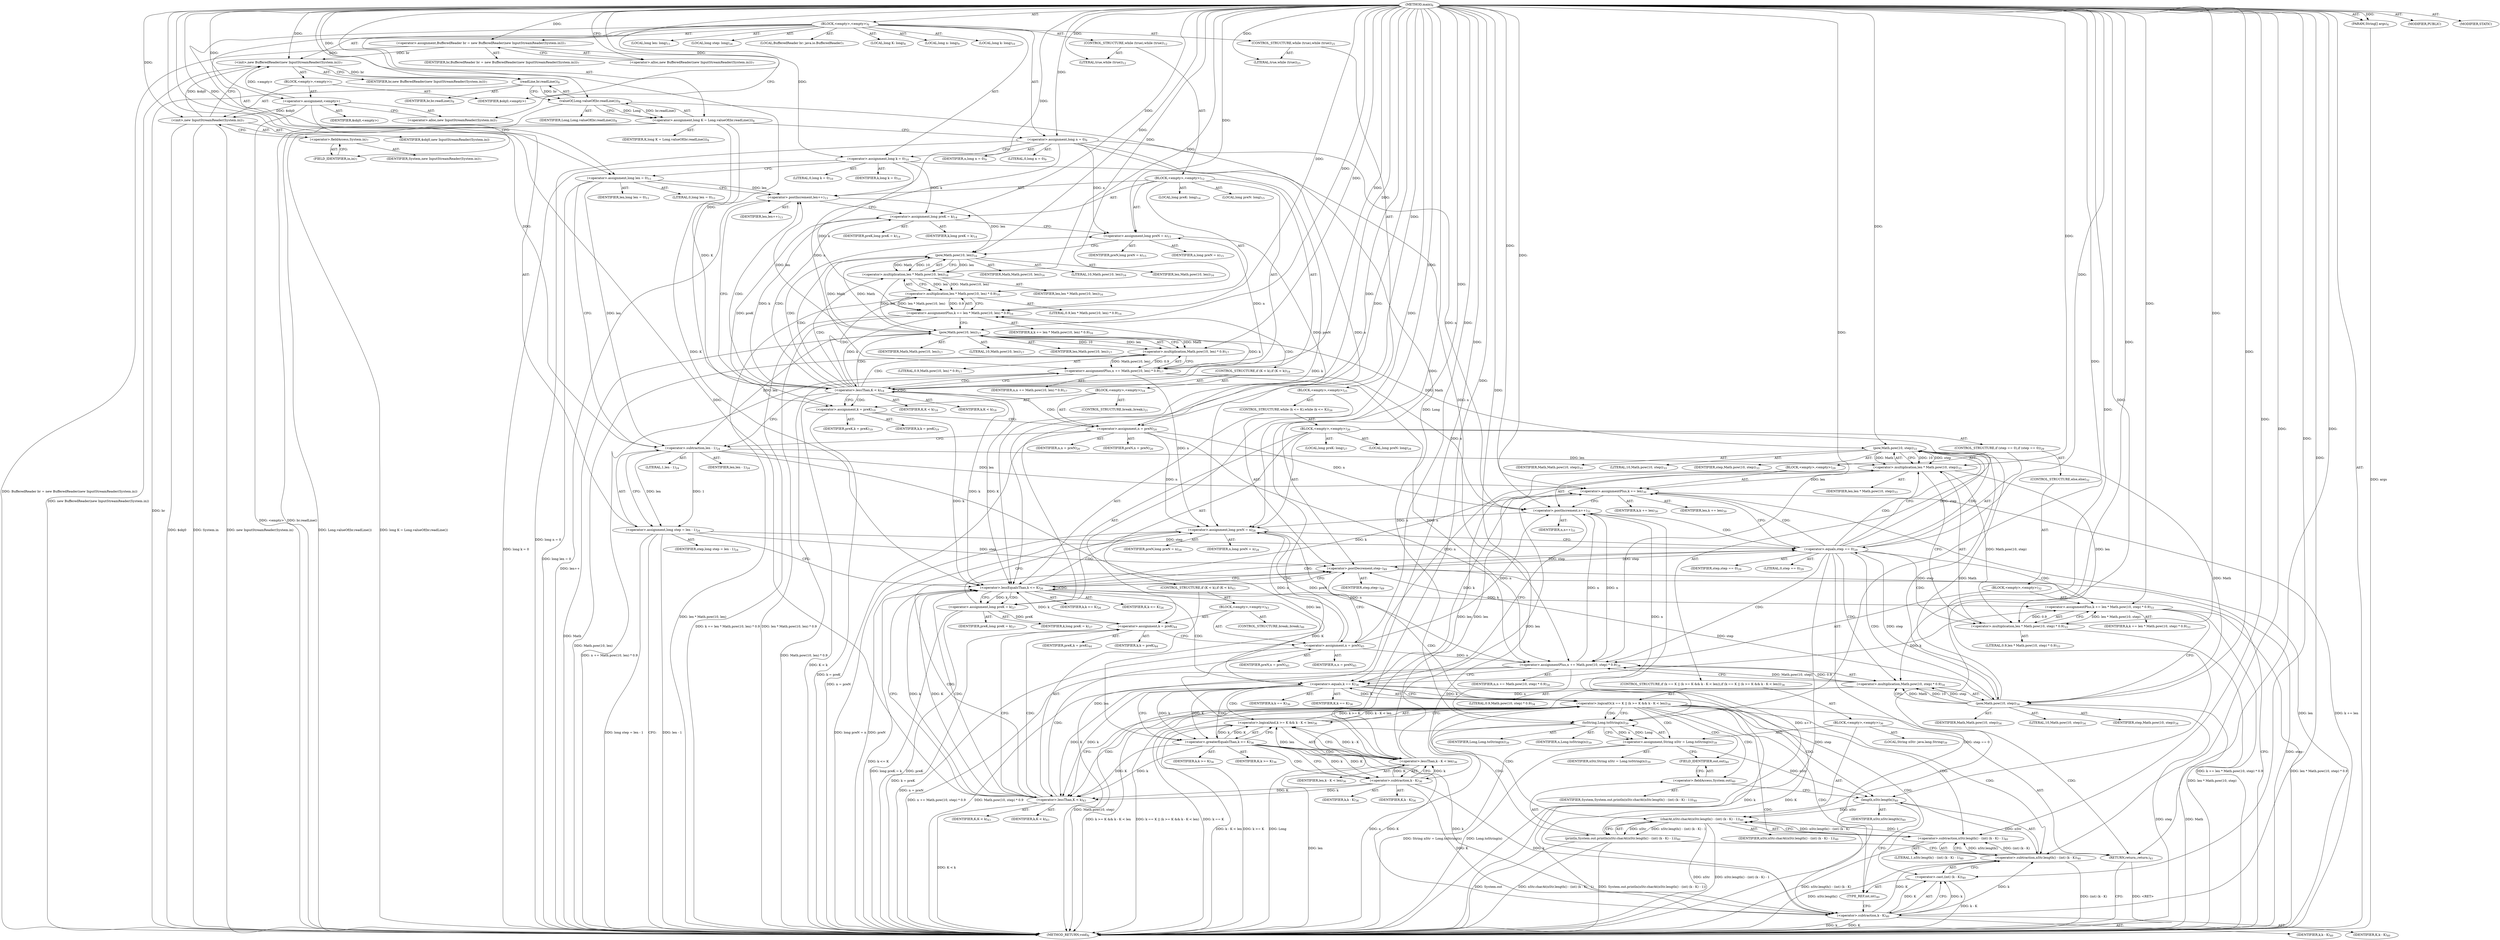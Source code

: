 digraph "main" {  
"19" [label = <(METHOD,main)<SUB>6</SUB>> ]
"20" [label = <(PARAM,String[] args)<SUB>6</SUB>> ]
"21" [label = <(BLOCK,&lt;empty&gt;,&lt;empty&gt;)<SUB>6</SUB>> ]
"4" [label = <(LOCAL,BufferedReader br: java.io.BufferedReader)<SUB>7</SUB>> ]
"22" [label = <(&lt;operator&gt;.assignment,BufferedReader br = new BufferedReader(new InputStreamReader(System.in)))<SUB>7</SUB>> ]
"23" [label = <(IDENTIFIER,br,BufferedReader br = new BufferedReader(new InputStreamReader(System.in)))<SUB>7</SUB>> ]
"24" [label = <(&lt;operator&gt;.alloc,new BufferedReader(new InputStreamReader(System.in)))<SUB>7</SUB>> ]
"25" [label = <(&lt;init&gt;,new BufferedReader(new InputStreamReader(System.in)))<SUB>7</SUB>> ]
"3" [label = <(IDENTIFIER,br,new BufferedReader(new InputStreamReader(System.in)))<SUB>7</SUB>> ]
"26" [label = <(BLOCK,&lt;empty&gt;,&lt;empty&gt;)<SUB>7</SUB>> ]
"27" [label = <(&lt;operator&gt;.assignment,&lt;empty&gt;)> ]
"28" [label = <(IDENTIFIER,$obj0,&lt;empty&gt;)> ]
"29" [label = <(&lt;operator&gt;.alloc,new InputStreamReader(System.in))<SUB>7</SUB>> ]
"30" [label = <(&lt;init&gt;,new InputStreamReader(System.in))<SUB>7</SUB>> ]
"31" [label = <(IDENTIFIER,$obj0,new InputStreamReader(System.in))> ]
"32" [label = <(&lt;operator&gt;.fieldAccess,System.in)<SUB>7</SUB>> ]
"33" [label = <(IDENTIFIER,System,new InputStreamReader(System.in))<SUB>7</SUB>> ]
"34" [label = <(FIELD_IDENTIFIER,in,in)<SUB>7</SUB>> ]
"35" [label = <(IDENTIFIER,$obj0,&lt;empty&gt;)> ]
"36" [label = <(LOCAL,long K: long)<SUB>8</SUB>> ]
"37" [label = <(&lt;operator&gt;.assignment,long K = Long.valueOf(br.readLine()))<SUB>8</SUB>> ]
"38" [label = <(IDENTIFIER,K,long K = Long.valueOf(br.readLine()))<SUB>8</SUB>> ]
"39" [label = <(valueOf,Long.valueOf(br.readLine()))<SUB>8</SUB>> ]
"40" [label = <(IDENTIFIER,Long,Long.valueOf(br.readLine()))<SUB>8</SUB>> ]
"41" [label = <(readLine,br.readLine())<SUB>8</SUB>> ]
"42" [label = <(IDENTIFIER,br,br.readLine())<SUB>8</SUB>> ]
"43" [label = <(LOCAL,long n: long)<SUB>9</SUB>> ]
"44" [label = <(&lt;operator&gt;.assignment,long n = 0)<SUB>9</SUB>> ]
"45" [label = <(IDENTIFIER,n,long n = 0)<SUB>9</SUB>> ]
"46" [label = <(LITERAL,0,long n = 0)<SUB>9</SUB>> ]
"47" [label = <(LOCAL,long k: long)<SUB>10</SUB>> ]
"48" [label = <(&lt;operator&gt;.assignment,long k = 0)<SUB>10</SUB>> ]
"49" [label = <(IDENTIFIER,k,long k = 0)<SUB>10</SUB>> ]
"50" [label = <(LITERAL,0,long k = 0)<SUB>10</SUB>> ]
"51" [label = <(LOCAL,long len: long)<SUB>11</SUB>> ]
"52" [label = <(&lt;operator&gt;.assignment,long len = 0)<SUB>11</SUB>> ]
"53" [label = <(IDENTIFIER,len,long len = 0)<SUB>11</SUB>> ]
"54" [label = <(LITERAL,0,long len = 0)<SUB>11</SUB>> ]
"55" [label = <(CONTROL_STRUCTURE,while (true),while (true))<SUB>12</SUB>> ]
"56" [label = <(LITERAL,true,while (true))<SUB>12</SUB>> ]
"57" [label = <(BLOCK,&lt;empty&gt;,&lt;empty&gt;)<SUB>12</SUB>> ]
"58" [label = <(&lt;operator&gt;.postIncrement,len++)<SUB>13</SUB>> ]
"59" [label = <(IDENTIFIER,len,len++)<SUB>13</SUB>> ]
"60" [label = <(LOCAL,long preK: long)<SUB>14</SUB>> ]
"61" [label = <(&lt;operator&gt;.assignment,long preK = k)<SUB>14</SUB>> ]
"62" [label = <(IDENTIFIER,preK,long preK = k)<SUB>14</SUB>> ]
"63" [label = <(IDENTIFIER,k,long preK = k)<SUB>14</SUB>> ]
"64" [label = <(LOCAL,long preN: long)<SUB>15</SUB>> ]
"65" [label = <(&lt;operator&gt;.assignment,long preN = n)<SUB>15</SUB>> ]
"66" [label = <(IDENTIFIER,preN,long preN = n)<SUB>15</SUB>> ]
"67" [label = <(IDENTIFIER,n,long preN = n)<SUB>15</SUB>> ]
"68" [label = <(&lt;operator&gt;.assignmentPlus,k += len * Math.pow(10, len) * 0.9)<SUB>16</SUB>> ]
"69" [label = <(IDENTIFIER,k,k += len * Math.pow(10, len) * 0.9)<SUB>16</SUB>> ]
"70" [label = <(&lt;operator&gt;.multiplication,len * Math.pow(10, len) * 0.9)<SUB>16</SUB>> ]
"71" [label = <(&lt;operator&gt;.multiplication,len * Math.pow(10, len))<SUB>16</SUB>> ]
"72" [label = <(IDENTIFIER,len,len * Math.pow(10, len))<SUB>16</SUB>> ]
"73" [label = <(pow,Math.pow(10, len))<SUB>16</SUB>> ]
"74" [label = <(IDENTIFIER,Math,Math.pow(10, len))<SUB>16</SUB>> ]
"75" [label = <(LITERAL,10,Math.pow(10, len))<SUB>16</SUB>> ]
"76" [label = <(IDENTIFIER,len,Math.pow(10, len))<SUB>16</SUB>> ]
"77" [label = <(LITERAL,0.9,len * Math.pow(10, len) * 0.9)<SUB>16</SUB>> ]
"78" [label = <(&lt;operator&gt;.assignmentPlus,n += Math.pow(10, len) * 0.9)<SUB>17</SUB>> ]
"79" [label = <(IDENTIFIER,n,n += Math.pow(10, len) * 0.9)<SUB>17</SUB>> ]
"80" [label = <(&lt;operator&gt;.multiplication,Math.pow(10, len) * 0.9)<SUB>17</SUB>> ]
"81" [label = <(pow,Math.pow(10, len))<SUB>17</SUB>> ]
"82" [label = <(IDENTIFIER,Math,Math.pow(10, len))<SUB>17</SUB>> ]
"83" [label = <(LITERAL,10,Math.pow(10, len))<SUB>17</SUB>> ]
"84" [label = <(IDENTIFIER,len,Math.pow(10, len))<SUB>17</SUB>> ]
"85" [label = <(LITERAL,0.9,Math.pow(10, len) * 0.9)<SUB>17</SUB>> ]
"86" [label = <(CONTROL_STRUCTURE,if (K &lt; k),if (K &lt; k))<SUB>18</SUB>> ]
"87" [label = <(&lt;operator&gt;.lessThan,K &lt; k)<SUB>18</SUB>> ]
"88" [label = <(IDENTIFIER,K,K &lt; k)<SUB>18</SUB>> ]
"89" [label = <(IDENTIFIER,k,K &lt; k)<SUB>18</SUB>> ]
"90" [label = <(BLOCK,&lt;empty&gt;,&lt;empty&gt;)<SUB>18</SUB>> ]
"91" [label = <(&lt;operator&gt;.assignment,k = preK)<SUB>19</SUB>> ]
"92" [label = <(IDENTIFIER,k,k = preK)<SUB>19</SUB>> ]
"93" [label = <(IDENTIFIER,preK,k = preK)<SUB>19</SUB>> ]
"94" [label = <(&lt;operator&gt;.assignment,n = preN)<SUB>20</SUB>> ]
"95" [label = <(IDENTIFIER,n,n = preN)<SUB>20</SUB>> ]
"96" [label = <(IDENTIFIER,preN,n = preN)<SUB>20</SUB>> ]
"97" [label = <(CONTROL_STRUCTURE,break;,break;)<SUB>21</SUB>> ]
"98" [label = <(LOCAL,long step: long)<SUB>24</SUB>> ]
"99" [label = <(&lt;operator&gt;.assignment,long step = len - 1)<SUB>24</SUB>> ]
"100" [label = <(IDENTIFIER,step,long step = len - 1)<SUB>24</SUB>> ]
"101" [label = <(&lt;operator&gt;.subtraction,len - 1)<SUB>24</SUB>> ]
"102" [label = <(IDENTIFIER,len,len - 1)<SUB>24</SUB>> ]
"103" [label = <(LITERAL,1,len - 1)<SUB>24</SUB>> ]
"104" [label = <(CONTROL_STRUCTURE,while (true),while (true))<SUB>25</SUB>> ]
"105" [label = <(LITERAL,true,while (true))<SUB>25</SUB>> ]
"106" [label = <(BLOCK,&lt;empty&gt;,&lt;empty&gt;)<SUB>25</SUB>> ]
"107" [label = <(CONTROL_STRUCTURE,while (k &lt;= K),while (k &lt;= K))<SUB>26</SUB>> ]
"108" [label = <(&lt;operator&gt;.lessEqualsThan,k &lt;= K)<SUB>26</SUB>> ]
"109" [label = <(IDENTIFIER,k,k &lt;= K)<SUB>26</SUB>> ]
"110" [label = <(IDENTIFIER,K,k &lt;= K)<SUB>26</SUB>> ]
"111" [label = <(BLOCK,&lt;empty&gt;,&lt;empty&gt;)<SUB>26</SUB>> ]
"112" [label = <(LOCAL,long preK: long)<SUB>27</SUB>> ]
"113" [label = <(&lt;operator&gt;.assignment,long preK = k)<SUB>27</SUB>> ]
"114" [label = <(IDENTIFIER,preK,long preK = k)<SUB>27</SUB>> ]
"115" [label = <(IDENTIFIER,k,long preK = k)<SUB>27</SUB>> ]
"116" [label = <(LOCAL,long preN: long)<SUB>28</SUB>> ]
"117" [label = <(&lt;operator&gt;.assignment,long preN = n)<SUB>28</SUB>> ]
"118" [label = <(IDENTIFIER,preN,long preN = n)<SUB>28</SUB>> ]
"119" [label = <(IDENTIFIER,n,long preN = n)<SUB>28</SUB>> ]
"120" [label = <(CONTROL_STRUCTURE,if (step == 0),if (step == 0))<SUB>29</SUB>> ]
"121" [label = <(&lt;operator&gt;.equals,step == 0)<SUB>29</SUB>> ]
"122" [label = <(IDENTIFIER,step,step == 0)<SUB>29</SUB>> ]
"123" [label = <(LITERAL,0,step == 0)<SUB>29</SUB>> ]
"124" [label = <(BLOCK,&lt;empty&gt;,&lt;empty&gt;)<SUB>29</SUB>> ]
"125" [label = <(&lt;operator&gt;.assignmentPlus,k += len)<SUB>30</SUB>> ]
"126" [label = <(IDENTIFIER,k,k += len)<SUB>30</SUB>> ]
"127" [label = <(IDENTIFIER,len,k += len)<SUB>30</SUB>> ]
"128" [label = <(&lt;operator&gt;.postIncrement,n++)<SUB>31</SUB>> ]
"129" [label = <(IDENTIFIER,n,n++)<SUB>31</SUB>> ]
"130" [label = <(CONTROL_STRUCTURE,else,else)<SUB>32</SUB>> ]
"131" [label = <(BLOCK,&lt;empty&gt;,&lt;empty&gt;)<SUB>32</SUB>> ]
"132" [label = <(&lt;operator&gt;.assignmentPlus,k += len * Math.pow(10, step) * 0.9)<SUB>33</SUB>> ]
"133" [label = <(IDENTIFIER,k,k += len * Math.pow(10, step) * 0.9)<SUB>33</SUB>> ]
"134" [label = <(&lt;operator&gt;.multiplication,len * Math.pow(10, step) * 0.9)<SUB>33</SUB>> ]
"135" [label = <(&lt;operator&gt;.multiplication,len * Math.pow(10, step))<SUB>33</SUB>> ]
"136" [label = <(IDENTIFIER,len,len * Math.pow(10, step))<SUB>33</SUB>> ]
"137" [label = <(pow,Math.pow(10, step))<SUB>33</SUB>> ]
"138" [label = <(IDENTIFIER,Math,Math.pow(10, step))<SUB>33</SUB>> ]
"139" [label = <(LITERAL,10,Math.pow(10, step))<SUB>33</SUB>> ]
"140" [label = <(IDENTIFIER,step,Math.pow(10, step))<SUB>33</SUB>> ]
"141" [label = <(LITERAL,0.9,len * Math.pow(10, step) * 0.9)<SUB>33</SUB>> ]
"142" [label = <(&lt;operator&gt;.assignmentPlus,n += Math.pow(10, step) * 0.9)<SUB>34</SUB>> ]
"143" [label = <(IDENTIFIER,n,n += Math.pow(10, step) * 0.9)<SUB>34</SUB>> ]
"144" [label = <(&lt;operator&gt;.multiplication,Math.pow(10, step) * 0.9)<SUB>34</SUB>> ]
"145" [label = <(pow,Math.pow(10, step))<SUB>34</SUB>> ]
"146" [label = <(IDENTIFIER,Math,Math.pow(10, step))<SUB>34</SUB>> ]
"147" [label = <(LITERAL,10,Math.pow(10, step))<SUB>34</SUB>> ]
"148" [label = <(IDENTIFIER,step,Math.pow(10, step))<SUB>34</SUB>> ]
"149" [label = <(LITERAL,0.9,Math.pow(10, step) * 0.9)<SUB>34</SUB>> ]
"150" [label = <(CONTROL_STRUCTURE,if (k == K || (k &gt;= K &amp;&amp; k - K &lt; len)),if (k == K || (k &gt;= K &amp;&amp; k - K &lt; len)))<SUB>36</SUB>> ]
"151" [label = <(&lt;operator&gt;.logicalOr,k == K || (k &gt;= K &amp;&amp; k - K &lt; len))<SUB>36</SUB>> ]
"152" [label = <(&lt;operator&gt;.equals,k == K)<SUB>36</SUB>> ]
"153" [label = <(IDENTIFIER,k,k == K)<SUB>36</SUB>> ]
"154" [label = <(IDENTIFIER,K,k == K)<SUB>36</SUB>> ]
"155" [label = <(&lt;operator&gt;.logicalAnd,k &gt;= K &amp;&amp; k - K &lt; len)<SUB>36</SUB>> ]
"156" [label = <(&lt;operator&gt;.greaterEqualsThan,k &gt;= K)<SUB>36</SUB>> ]
"157" [label = <(IDENTIFIER,k,k &gt;= K)<SUB>36</SUB>> ]
"158" [label = <(IDENTIFIER,K,k &gt;= K)<SUB>36</SUB>> ]
"159" [label = <(&lt;operator&gt;.lessThan,k - K &lt; len)<SUB>36</SUB>> ]
"160" [label = <(&lt;operator&gt;.subtraction,k - K)<SUB>36</SUB>> ]
"161" [label = <(IDENTIFIER,k,k - K)<SUB>36</SUB>> ]
"162" [label = <(IDENTIFIER,K,k - K)<SUB>36</SUB>> ]
"163" [label = <(IDENTIFIER,len,k - K &lt; len)<SUB>36</SUB>> ]
"164" [label = <(BLOCK,&lt;empty&gt;,&lt;empty&gt;)<SUB>36</SUB>> ]
"165" [label = <(LOCAL,String nStr: java.lang.String)<SUB>39</SUB>> ]
"166" [label = <(&lt;operator&gt;.assignment,String nStr = Long.toString(n))<SUB>39</SUB>> ]
"167" [label = <(IDENTIFIER,nStr,String nStr = Long.toString(n))<SUB>39</SUB>> ]
"168" [label = <(toString,Long.toString(n))<SUB>39</SUB>> ]
"169" [label = <(IDENTIFIER,Long,Long.toString(n))<SUB>39</SUB>> ]
"170" [label = <(IDENTIFIER,n,Long.toString(n))<SUB>39</SUB>> ]
"171" [label = <(println,System.out.println(nStr.charAt(nStr.length() - (int) (k - K) - 1)))<SUB>40</SUB>> ]
"172" [label = <(&lt;operator&gt;.fieldAccess,System.out)<SUB>40</SUB>> ]
"173" [label = <(IDENTIFIER,System,System.out.println(nStr.charAt(nStr.length() - (int) (k - K) - 1)))<SUB>40</SUB>> ]
"174" [label = <(FIELD_IDENTIFIER,out,out)<SUB>40</SUB>> ]
"175" [label = <(charAt,nStr.charAt(nStr.length() - (int) (k - K) - 1))<SUB>40</SUB>> ]
"176" [label = <(IDENTIFIER,nStr,nStr.charAt(nStr.length() - (int) (k - K) - 1))<SUB>40</SUB>> ]
"177" [label = <(&lt;operator&gt;.subtraction,nStr.length() - (int) (k - K) - 1)<SUB>40</SUB>> ]
"178" [label = <(&lt;operator&gt;.subtraction,nStr.length() - (int) (k - K))<SUB>40</SUB>> ]
"179" [label = <(length,nStr.length())<SUB>40</SUB>> ]
"180" [label = <(IDENTIFIER,nStr,nStr.length())<SUB>40</SUB>> ]
"181" [label = <(&lt;operator&gt;.cast,(int) (k - K))<SUB>40</SUB>> ]
"182" [label = <(TYPE_REF,int,int)<SUB>40</SUB>> ]
"183" [label = <(&lt;operator&gt;.subtraction,k - K)<SUB>40</SUB>> ]
"184" [label = <(IDENTIFIER,k,k - K)<SUB>40</SUB>> ]
"185" [label = <(IDENTIFIER,K,k - K)<SUB>40</SUB>> ]
"186" [label = <(LITERAL,1,nStr.length() - (int) (k - K) - 1)<SUB>40</SUB>> ]
"187" [label = <(RETURN,return;,return;)<SUB>41</SUB>> ]
"188" [label = <(CONTROL_STRUCTURE,if (K &lt; k),if (K &lt; k))<SUB>43</SUB>> ]
"189" [label = <(&lt;operator&gt;.lessThan,K &lt; k)<SUB>43</SUB>> ]
"190" [label = <(IDENTIFIER,K,K &lt; k)<SUB>43</SUB>> ]
"191" [label = <(IDENTIFIER,k,K &lt; k)<SUB>43</SUB>> ]
"192" [label = <(BLOCK,&lt;empty&gt;,&lt;empty&gt;)<SUB>43</SUB>> ]
"193" [label = <(&lt;operator&gt;.assignment,k = preK)<SUB>44</SUB>> ]
"194" [label = <(IDENTIFIER,k,k = preK)<SUB>44</SUB>> ]
"195" [label = <(IDENTIFIER,preK,k = preK)<SUB>44</SUB>> ]
"196" [label = <(&lt;operator&gt;.assignment,n = preN)<SUB>45</SUB>> ]
"197" [label = <(IDENTIFIER,n,n = preN)<SUB>45</SUB>> ]
"198" [label = <(IDENTIFIER,preN,n = preN)<SUB>45</SUB>> ]
"199" [label = <(CONTROL_STRUCTURE,break;,break;)<SUB>46</SUB>> ]
"200" [label = <(&lt;operator&gt;.postDecrement,step--)<SUB>49</SUB>> ]
"201" [label = <(IDENTIFIER,step,step--)<SUB>49</SUB>> ]
"202" [label = <(MODIFIER,PUBLIC)> ]
"203" [label = <(MODIFIER,STATIC)> ]
"204" [label = <(METHOD_RETURN,void)<SUB>6</SUB>> ]
  "19" -> "20"  [ label = "AST: "] 
  "19" -> "21"  [ label = "AST: "] 
  "19" -> "202"  [ label = "AST: "] 
  "19" -> "203"  [ label = "AST: "] 
  "19" -> "204"  [ label = "AST: "] 
  "21" -> "4"  [ label = "AST: "] 
  "21" -> "22"  [ label = "AST: "] 
  "21" -> "25"  [ label = "AST: "] 
  "21" -> "36"  [ label = "AST: "] 
  "21" -> "37"  [ label = "AST: "] 
  "21" -> "43"  [ label = "AST: "] 
  "21" -> "44"  [ label = "AST: "] 
  "21" -> "47"  [ label = "AST: "] 
  "21" -> "48"  [ label = "AST: "] 
  "21" -> "51"  [ label = "AST: "] 
  "21" -> "52"  [ label = "AST: "] 
  "21" -> "55"  [ label = "AST: "] 
  "21" -> "98"  [ label = "AST: "] 
  "21" -> "99"  [ label = "AST: "] 
  "21" -> "104"  [ label = "AST: "] 
  "22" -> "23"  [ label = "AST: "] 
  "22" -> "24"  [ label = "AST: "] 
  "25" -> "3"  [ label = "AST: "] 
  "25" -> "26"  [ label = "AST: "] 
  "26" -> "27"  [ label = "AST: "] 
  "26" -> "30"  [ label = "AST: "] 
  "26" -> "35"  [ label = "AST: "] 
  "27" -> "28"  [ label = "AST: "] 
  "27" -> "29"  [ label = "AST: "] 
  "30" -> "31"  [ label = "AST: "] 
  "30" -> "32"  [ label = "AST: "] 
  "32" -> "33"  [ label = "AST: "] 
  "32" -> "34"  [ label = "AST: "] 
  "37" -> "38"  [ label = "AST: "] 
  "37" -> "39"  [ label = "AST: "] 
  "39" -> "40"  [ label = "AST: "] 
  "39" -> "41"  [ label = "AST: "] 
  "41" -> "42"  [ label = "AST: "] 
  "44" -> "45"  [ label = "AST: "] 
  "44" -> "46"  [ label = "AST: "] 
  "48" -> "49"  [ label = "AST: "] 
  "48" -> "50"  [ label = "AST: "] 
  "52" -> "53"  [ label = "AST: "] 
  "52" -> "54"  [ label = "AST: "] 
  "55" -> "56"  [ label = "AST: "] 
  "55" -> "57"  [ label = "AST: "] 
  "57" -> "58"  [ label = "AST: "] 
  "57" -> "60"  [ label = "AST: "] 
  "57" -> "61"  [ label = "AST: "] 
  "57" -> "64"  [ label = "AST: "] 
  "57" -> "65"  [ label = "AST: "] 
  "57" -> "68"  [ label = "AST: "] 
  "57" -> "78"  [ label = "AST: "] 
  "57" -> "86"  [ label = "AST: "] 
  "58" -> "59"  [ label = "AST: "] 
  "61" -> "62"  [ label = "AST: "] 
  "61" -> "63"  [ label = "AST: "] 
  "65" -> "66"  [ label = "AST: "] 
  "65" -> "67"  [ label = "AST: "] 
  "68" -> "69"  [ label = "AST: "] 
  "68" -> "70"  [ label = "AST: "] 
  "70" -> "71"  [ label = "AST: "] 
  "70" -> "77"  [ label = "AST: "] 
  "71" -> "72"  [ label = "AST: "] 
  "71" -> "73"  [ label = "AST: "] 
  "73" -> "74"  [ label = "AST: "] 
  "73" -> "75"  [ label = "AST: "] 
  "73" -> "76"  [ label = "AST: "] 
  "78" -> "79"  [ label = "AST: "] 
  "78" -> "80"  [ label = "AST: "] 
  "80" -> "81"  [ label = "AST: "] 
  "80" -> "85"  [ label = "AST: "] 
  "81" -> "82"  [ label = "AST: "] 
  "81" -> "83"  [ label = "AST: "] 
  "81" -> "84"  [ label = "AST: "] 
  "86" -> "87"  [ label = "AST: "] 
  "86" -> "90"  [ label = "AST: "] 
  "87" -> "88"  [ label = "AST: "] 
  "87" -> "89"  [ label = "AST: "] 
  "90" -> "91"  [ label = "AST: "] 
  "90" -> "94"  [ label = "AST: "] 
  "90" -> "97"  [ label = "AST: "] 
  "91" -> "92"  [ label = "AST: "] 
  "91" -> "93"  [ label = "AST: "] 
  "94" -> "95"  [ label = "AST: "] 
  "94" -> "96"  [ label = "AST: "] 
  "99" -> "100"  [ label = "AST: "] 
  "99" -> "101"  [ label = "AST: "] 
  "101" -> "102"  [ label = "AST: "] 
  "101" -> "103"  [ label = "AST: "] 
  "104" -> "105"  [ label = "AST: "] 
  "104" -> "106"  [ label = "AST: "] 
  "106" -> "107"  [ label = "AST: "] 
  "106" -> "200"  [ label = "AST: "] 
  "107" -> "108"  [ label = "AST: "] 
  "107" -> "111"  [ label = "AST: "] 
  "108" -> "109"  [ label = "AST: "] 
  "108" -> "110"  [ label = "AST: "] 
  "111" -> "112"  [ label = "AST: "] 
  "111" -> "113"  [ label = "AST: "] 
  "111" -> "116"  [ label = "AST: "] 
  "111" -> "117"  [ label = "AST: "] 
  "111" -> "120"  [ label = "AST: "] 
  "111" -> "150"  [ label = "AST: "] 
  "111" -> "188"  [ label = "AST: "] 
  "113" -> "114"  [ label = "AST: "] 
  "113" -> "115"  [ label = "AST: "] 
  "117" -> "118"  [ label = "AST: "] 
  "117" -> "119"  [ label = "AST: "] 
  "120" -> "121"  [ label = "AST: "] 
  "120" -> "124"  [ label = "AST: "] 
  "120" -> "130"  [ label = "AST: "] 
  "121" -> "122"  [ label = "AST: "] 
  "121" -> "123"  [ label = "AST: "] 
  "124" -> "125"  [ label = "AST: "] 
  "124" -> "128"  [ label = "AST: "] 
  "125" -> "126"  [ label = "AST: "] 
  "125" -> "127"  [ label = "AST: "] 
  "128" -> "129"  [ label = "AST: "] 
  "130" -> "131"  [ label = "AST: "] 
  "131" -> "132"  [ label = "AST: "] 
  "131" -> "142"  [ label = "AST: "] 
  "132" -> "133"  [ label = "AST: "] 
  "132" -> "134"  [ label = "AST: "] 
  "134" -> "135"  [ label = "AST: "] 
  "134" -> "141"  [ label = "AST: "] 
  "135" -> "136"  [ label = "AST: "] 
  "135" -> "137"  [ label = "AST: "] 
  "137" -> "138"  [ label = "AST: "] 
  "137" -> "139"  [ label = "AST: "] 
  "137" -> "140"  [ label = "AST: "] 
  "142" -> "143"  [ label = "AST: "] 
  "142" -> "144"  [ label = "AST: "] 
  "144" -> "145"  [ label = "AST: "] 
  "144" -> "149"  [ label = "AST: "] 
  "145" -> "146"  [ label = "AST: "] 
  "145" -> "147"  [ label = "AST: "] 
  "145" -> "148"  [ label = "AST: "] 
  "150" -> "151"  [ label = "AST: "] 
  "150" -> "164"  [ label = "AST: "] 
  "151" -> "152"  [ label = "AST: "] 
  "151" -> "155"  [ label = "AST: "] 
  "152" -> "153"  [ label = "AST: "] 
  "152" -> "154"  [ label = "AST: "] 
  "155" -> "156"  [ label = "AST: "] 
  "155" -> "159"  [ label = "AST: "] 
  "156" -> "157"  [ label = "AST: "] 
  "156" -> "158"  [ label = "AST: "] 
  "159" -> "160"  [ label = "AST: "] 
  "159" -> "163"  [ label = "AST: "] 
  "160" -> "161"  [ label = "AST: "] 
  "160" -> "162"  [ label = "AST: "] 
  "164" -> "165"  [ label = "AST: "] 
  "164" -> "166"  [ label = "AST: "] 
  "164" -> "171"  [ label = "AST: "] 
  "164" -> "187"  [ label = "AST: "] 
  "166" -> "167"  [ label = "AST: "] 
  "166" -> "168"  [ label = "AST: "] 
  "168" -> "169"  [ label = "AST: "] 
  "168" -> "170"  [ label = "AST: "] 
  "171" -> "172"  [ label = "AST: "] 
  "171" -> "175"  [ label = "AST: "] 
  "172" -> "173"  [ label = "AST: "] 
  "172" -> "174"  [ label = "AST: "] 
  "175" -> "176"  [ label = "AST: "] 
  "175" -> "177"  [ label = "AST: "] 
  "177" -> "178"  [ label = "AST: "] 
  "177" -> "186"  [ label = "AST: "] 
  "178" -> "179"  [ label = "AST: "] 
  "178" -> "181"  [ label = "AST: "] 
  "179" -> "180"  [ label = "AST: "] 
  "181" -> "182"  [ label = "AST: "] 
  "181" -> "183"  [ label = "AST: "] 
  "183" -> "184"  [ label = "AST: "] 
  "183" -> "185"  [ label = "AST: "] 
  "188" -> "189"  [ label = "AST: "] 
  "188" -> "192"  [ label = "AST: "] 
  "189" -> "190"  [ label = "AST: "] 
  "189" -> "191"  [ label = "AST: "] 
  "192" -> "193"  [ label = "AST: "] 
  "192" -> "196"  [ label = "AST: "] 
  "192" -> "199"  [ label = "AST: "] 
  "193" -> "194"  [ label = "AST: "] 
  "193" -> "195"  [ label = "AST: "] 
  "196" -> "197"  [ label = "AST: "] 
  "196" -> "198"  [ label = "AST: "] 
  "200" -> "201"  [ label = "AST: "] 
  "22" -> "29"  [ label = "CFG: "] 
  "25" -> "41"  [ label = "CFG: "] 
  "37" -> "44"  [ label = "CFG: "] 
  "44" -> "48"  [ label = "CFG: "] 
  "48" -> "52"  [ label = "CFG: "] 
  "52" -> "58"  [ label = "CFG: "] 
  "52" -> "101"  [ label = "CFG: "] 
  "99" -> "204"  [ label = "CFG: "] 
  "99" -> "108"  [ label = "CFG: "] 
  "24" -> "22"  [ label = "CFG: "] 
  "39" -> "37"  [ label = "CFG: "] 
  "101" -> "99"  [ label = "CFG: "] 
  "27" -> "34"  [ label = "CFG: "] 
  "30" -> "25"  [ label = "CFG: "] 
  "41" -> "39"  [ label = "CFG: "] 
  "58" -> "61"  [ label = "CFG: "] 
  "61" -> "65"  [ label = "CFG: "] 
  "65" -> "73"  [ label = "CFG: "] 
  "68" -> "81"  [ label = "CFG: "] 
  "78" -> "87"  [ label = "CFG: "] 
  "200" -> "204"  [ label = "CFG: "] 
  "200" -> "108"  [ label = "CFG: "] 
  "29" -> "27"  [ label = "CFG: "] 
  "32" -> "30"  [ label = "CFG: "] 
  "70" -> "68"  [ label = "CFG: "] 
  "80" -> "78"  [ label = "CFG: "] 
  "87" -> "58"  [ label = "CFG: "] 
  "87" -> "101"  [ label = "CFG: "] 
  "87" -> "91"  [ label = "CFG: "] 
  "108" -> "113"  [ label = "CFG: "] 
  "108" -> "200"  [ label = "CFG: "] 
  "34" -> "32"  [ label = "CFG: "] 
  "71" -> "70"  [ label = "CFG: "] 
  "81" -> "80"  [ label = "CFG: "] 
  "91" -> "94"  [ label = "CFG: "] 
  "94" -> "101"  [ label = "CFG: "] 
  "113" -> "117"  [ label = "CFG: "] 
  "117" -> "121"  [ label = "CFG: "] 
  "73" -> "71"  [ label = "CFG: "] 
  "121" -> "125"  [ label = "CFG: "] 
  "121" -> "137"  [ label = "CFG: "] 
  "151" -> "168"  [ label = "CFG: "] 
  "151" -> "189"  [ label = "CFG: "] 
  "189" -> "108"  [ label = "CFG: "] 
  "189" -> "193"  [ label = "CFG: "] 
  "125" -> "128"  [ label = "CFG: "] 
  "128" -> "152"  [ label = "CFG: "] 
  "152" -> "151"  [ label = "CFG: "] 
  "152" -> "156"  [ label = "CFG: "] 
  "155" -> "151"  [ label = "CFG: "] 
  "166" -> "174"  [ label = "CFG: "] 
  "171" -> "187"  [ label = "CFG: "] 
  "187" -> "204"  [ label = "CFG: "] 
  "193" -> "196"  [ label = "CFG: "] 
  "196" -> "200"  [ label = "CFG: "] 
  "132" -> "145"  [ label = "CFG: "] 
  "142" -> "152"  [ label = "CFG: "] 
  "156" -> "155"  [ label = "CFG: "] 
  "156" -> "160"  [ label = "CFG: "] 
  "159" -> "155"  [ label = "CFG: "] 
  "168" -> "166"  [ label = "CFG: "] 
  "172" -> "179"  [ label = "CFG: "] 
  "175" -> "171"  [ label = "CFG: "] 
  "134" -> "132"  [ label = "CFG: "] 
  "144" -> "142"  [ label = "CFG: "] 
  "160" -> "159"  [ label = "CFG: "] 
  "174" -> "172"  [ label = "CFG: "] 
  "177" -> "175"  [ label = "CFG: "] 
  "135" -> "134"  [ label = "CFG: "] 
  "145" -> "144"  [ label = "CFG: "] 
  "178" -> "177"  [ label = "CFG: "] 
  "137" -> "135"  [ label = "CFG: "] 
  "179" -> "182"  [ label = "CFG: "] 
  "181" -> "178"  [ label = "CFG: "] 
  "182" -> "183"  [ label = "CFG: "] 
  "183" -> "181"  [ label = "CFG: "] 
  "19" -> "24"  [ label = "CFG: "] 
  "187" -> "204"  [ label = "DDG: &lt;RET&gt;"] 
  "20" -> "204"  [ label = "DDG: args"] 
  "22" -> "204"  [ label = "DDG: BufferedReader br = new BufferedReader(new InputStreamReader(System.in))"] 
  "27" -> "204"  [ label = "DDG: &lt;empty&gt;"] 
  "30" -> "204"  [ label = "DDG: $obj0"] 
  "30" -> "204"  [ label = "DDG: System.in"] 
  "30" -> "204"  [ label = "DDG: new InputStreamReader(System.in)"] 
  "25" -> "204"  [ label = "DDG: new BufferedReader(new InputStreamReader(System.in))"] 
  "41" -> "204"  [ label = "DDG: br"] 
  "39" -> "204"  [ label = "DDG: br.readLine()"] 
  "37" -> "204"  [ label = "DDG: Long.valueOf(br.readLine())"] 
  "37" -> "204"  [ label = "DDG: long K = Long.valueOf(br.readLine())"] 
  "44" -> "204"  [ label = "DDG: long n = 0"] 
  "48" -> "204"  [ label = "DDG: long k = 0"] 
  "52" -> "204"  [ label = "DDG: long len = 0"] 
  "58" -> "204"  [ label = "DDG: len++"] 
  "70" -> "204"  [ label = "DDG: len * Math.pow(10, len)"] 
  "68" -> "204"  [ label = "DDG: len * Math.pow(10, len) * 0.9"] 
  "68" -> "204"  [ label = "DDG: k += len * Math.pow(10, len) * 0.9"] 
  "81" -> "204"  [ label = "DDG: Math"] 
  "80" -> "204"  [ label = "DDG: Math.pow(10, len)"] 
  "78" -> "204"  [ label = "DDG: Math.pow(10, len) * 0.9"] 
  "78" -> "204"  [ label = "DDG: n += Math.pow(10, len) * 0.9"] 
  "87" -> "204"  [ label = "DDG: K &lt; k"] 
  "91" -> "204"  [ label = "DDG: k = preK"] 
  "94" -> "204"  [ label = "DDG: n = preN"] 
  "99" -> "204"  [ label = "DDG: len - 1"] 
  "99" -> "204"  [ label = "DDG: long step = len - 1"] 
  "108" -> "204"  [ label = "DDG: k &lt;= K"] 
  "113" -> "204"  [ label = "DDG: preK"] 
  "113" -> "204"  [ label = "DDG: long preK = k"] 
  "117" -> "204"  [ label = "DDG: preN"] 
  "117" -> "204"  [ label = "DDG: long preN = n"] 
  "121" -> "204"  [ label = "DDG: step"] 
  "121" -> "204"  [ label = "DDG: step == 0"] 
  "135" -> "204"  [ label = "DDG: len"] 
  "134" -> "204"  [ label = "DDG: len * Math.pow(10, step)"] 
  "132" -> "204"  [ label = "DDG: len * Math.pow(10, step) * 0.9"] 
  "132" -> "204"  [ label = "DDG: k += len * Math.pow(10, step) * 0.9"] 
  "145" -> "204"  [ label = "DDG: Math"] 
  "145" -> "204"  [ label = "DDG: step"] 
  "144" -> "204"  [ label = "DDG: Math.pow(10, step)"] 
  "142" -> "204"  [ label = "DDG: Math.pow(10, step) * 0.9"] 
  "142" -> "204"  [ label = "DDG: n += Math.pow(10, step) * 0.9"] 
  "125" -> "204"  [ label = "DDG: len"] 
  "125" -> "204"  [ label = "DDG: k += len"] 
  "128" -> "204"  [ label = "DDG: n++"] 
  "151" -> "204"  [ label = "DDG: k == K"] 
  "155" -> "204"  [ label = "DDG: k &gt;= K"] 
  "159" -> "204"  [ label = "DDG: len"] 
  "155" -> "204"  [ label = "DDG: k - K &lt; len"] 
  "151" -> "204"  [ label = "DDG: k &gt;= K &amp;&amp; k - K &lt; len"] 
  "151" -> "204"  [ label = "DDG: k == K || (k &gt;= K &amp;&amp; k - K &lt; len)"] 
  "189" -> "204"  [ label = "DDG: K &lt; k"] 
  "193" -> "204"  [ label = "DDG: k = preK"] 
  "196" -> "204"  [ label = "DDG: n = preN"] 
  "200" -> "204"  [ label = "DDG: step--"] 
  "168" -> "204"  [ label = "DDG: Long"] 
  "168" -> "204"  [ label = "DDG: n"] 
  "166" -> "204"  [ label = "DDG: Long.toString(n)"] 
  "166" -> "204"  [ label = "DDG: String nStr = Long.toString(n)"] 
  "171" -> "204"  [ label = "DDG: System.out"] 
  "175" -> "204"  [ label = "DDG: nStr"] 
  "178" -> "204"  [ label = "DDG: nStr.length()"] 
  "183" -> "204"  [ label = "DDG: k"] 
  "183" -> "204"  [ label = "DDG: K"] 
  "181" -> "204"  [ label = "DDG: k - K"] 
  "178" -> "204"  [ label = "DDG: (int) (k - K)"] 
  "177" -> "204"  [ label = "DDG: nStr.length() - (int) (k - K)"] 
  "175" -> "204"  [ label = "DDG: nStr.length() - (int) (k - K) - 1"] 
  "171" -> "204"  [ label = "DDG: nStr.charAt(nStr.length() - (int) (k - K) - 1)"] 
  "171" -> "204"  [ label = "DDG: System.out.println(nStr.charAt(nStr.length() - (int) (k - K) - 1))"] 
  "19" -> "20"  [ label = "DDG: "] 
  "19" -> "22"  [ label = "DDG: "] 
  "39" -> "37"  [ label = "DDG: Long"] 
  "39" -> "37"  [ label = "DDG: br.readLine()"] 
  "19" -> "44"  [ label = "DDG: "] 
  "19" -> "48"  [ label = "DDG: "] 
  "19" -> "52"  [ label = "DDG: "] 
  "101" -> "99"  [ label = "DDG: len"] 
  "101" -> "99"  [ label = "DDG: 1"] 
  "22" -> "25"  [ label = "DDG: br"] 
  "19" -> "25"  [ label = "DDG: "] 
  "27" -> "25"  [ label = "DDG: &lt;empty&gt;"] 
  "30" -> "25"  [ label = "DDG: $obj0"] 
  "19" -> "56"  [ label = "DDG: "] 
  "19" -> "105"  [ label = "DDG: "] 
  "19" -> "27"  [ label = "DDG: "] 
  "19" -> "35"  [ label = "DDG: "] 
  "19" -> "39"  [ label = "DDG: "] 
  "41" -> "39"  [ label = "DDG: br"] 
  "48" -> "61"  [ label = "DDG: k"] 
  "87" -> "61"  [ label = "DDG: k"] 
  "19" -> "61"  [ label = "DDG: "] 
  "44" -> "65"  [ label = "DDG: n"] 
  "78" -> "65"  [ label = "DDG: n"] 
  "19" -> "65"  [ label = "DDG: "] 
  "70" -> "68"  [ label = "DDG: len * Math.pow(10, len)"] 
  "70" -> "68"  [ label = "DDG: 0.9"] 
  "80" -> "78"  [ label = "DDG: Math.pow(10, len)"] 
  "80" -> "78"  [ label = "DDG: 0.9"] 
  "52" -> "101"  [ label = "DDG: len"] 
  "81" -> "101"  [ label = "DDG: len"] 
  "19" -> "101"  [ label = "DDG: "] 
  "27" -> "30"  [ label = "DDG: $obj0"] 
  "19" -> "30"  [ label = "DDG: "] 
  "25" -> "41"  [ label = "DDG: br"] 
  "19" -> "41"  [ label = "DDG: "] 
  "52" -> "58"  [ label = "DDG: len"] 
  "81" -> "58"  [ label = "DDG: len"] 
  "19" -> "58"  [ label = "DDG: "] 
  "19" -> "68"  [ label = "DDG: "] 
  "48" -> "68"  [ label = "DDG: k"] 
  "87" -> "68"  [ label = "DDG: k"] 
  "19" -> "78"  [ label = "DDG: "] 
  "44" -> "78"  [ label = "DDG: n"] 
  "99" -> "200"  [ label = "DDG: step"] 
  "121" -> "200"  [ label = "DDG: step"] 
  "145" -> "200"  [ label = "DDG: step"] 
  "19" -> "200"  [ label = "DDG: "] 
  "71" -> "70"  [ label = "DDG: len"] 
  "71" -> "70"  [ label = "DDG: Math.pow(10, len)"] 
  "19" -> "70"  [ label = "DDG: "] 
  "81" -> "80"  [ label = "DDG: Math"] 
  "81" -> "80"  [ label = "DDG: 10"] 
  "81" -> "80"  [ label = "DDG: len"] 
  "19" -> "80"  [ label = "DDG: "] 
  "37" -> "87"  [ label = "DDG: K"] 
  "19" -> "87"  [ label = "DDG: "] 
  "68" -> "87"  [ label = "DDG: k"] 
  "61" -> "91"  [ label = "DDG: preK"] 
  "19" -> "91"  [ label = "DDG: "] 
  "65" -> "94"  [ label = "DDG: preN"] 
  "19" -> "94"  [ label = "DDG: "] 
  "48" -> "108"  [ label = "DDG: k"] 
  "87" -> "108"  [ label = "DDG: k"] 
  "91" -> "108"  [ label = "DDG: k"] 
  "189" -> "108"  [ label = "DDG: k"] 
  "193" -> "108"  [ label = "DDG: k"] 
  "19" -> "108"  [ label = "DDG: "] 
  "37" -> "108"  [ label = "DDG: K"] 
  "87" -> "108"  [ label = "DDG: K"] 
  "189" -> "108"  [ label = "DDG: K"] 
  "108" -> "113"  [ label = "DDG: k"] 
  "19" -> "113"  [ label = "DDG: "] 
  "44" -> "117"  [ label = "DDG: n"] 
  "78" -> "117"  [ label = "DDG: n"] 
  "94" -> "117"  [ label = "DDG: n"] 
  "142" -> "117"  [ label = "DDG: n"] 
  "128" -> "117"  [ label = "DDG: n"] 
  "196" -> "117"  [ label = "DDG: n"] 
  "19" -> "117"  [ label = "DDG: "] 
  "73" -> "71"  [ label = "DDG: len"] 
  "19" -> "71"  [ label = "DDG: "] 
  "73" -> "71"  [ label = "DDG: Math"] 
  "73" -> "71"  [ label = "DDG: 10"] 
  "73" -> "81"  [ label = "DDG: Math"] 
  "19" -> "81"  [ label = "DDG: "] 
  "71" -> "81"  [ label = "DDG: len"] 
  "81" -> "73"  [ label = "DDG: Math"] 
  "19" -> "73"  [ label = "DDG: "] 
  "58" -> "73"  [ label = "DDG: len"] 
  "99" -> "121"  [ label = "DDG: step"] 
  "145" -> "121"  [ label = "DDG: step"] 
  "200" -> "121"  [ label = "DDG: step"] 
  "19" -> "121"  [ label = "DDG: "] 
  "101" -> "125"  [ label = "DDG: len"] 
  "135" -> "125"  [ label = "DDG: len"] 
  "159" -> "125"  [ label = "DDG: len"] 
  "19" -> "125"  [ label = "DDG: "] 
  "152" -> "151"  [ label = "DDG: k"] 
  "152" -> "151"  [ label = "DDG: K"] 
  "155" -> "151"  [ label = "DDG: k &gt;= K"] 
  "155" -> "151"  [ label = "DDG: k - K &lt; len"] 
  "168" -> "166"  [ label = "DDG: Long"] 
  "168" -> "166"  [ label = "DDG: n"] 
  "19" -> "187"  [ label = "DDG: "] 
  "152" -> "189"  [ label = "DDG: K"] 
  "156" -> "189"  [ label = "DDG: K"] 
  "160" -> "189"  [ label = "DDG: K"] 
  "19" -> "189"  [ label = "DDG: "] 
  "152" -> "189"  [ label = "DDG: k"] 
  "156" -> "189"  [ label = "DDG: k"] 
  "160" -> "189"  [ label = "DDG: k"] 
  "113" -> "193"  [ label = "DDG: preK"] 
  "19" -> "193"  [ label = "DDG: "] 
  "117" -> "196"  [ label = "DDG: preN"] 
  "19" -> "196"  [ label = "DDG: "] 
  "108" -> "125"  [ label = "DDG: k"] 
  "19" -> "128"  [ label = "DDG: "] 
  "44" -> "128"  [ label = "DDG: n"] 
  "78" -> "128"  [ label = "DDG: n"] 
  "94" -> "128"  [ label = "DDG: n"] 
  "142" -> "128"  [ label = "DDG: n"] 
  "196" -> "128"  [ label = "DDG: n"] 
  "134" -> "132"  [ label = "DDG: len * Math.pow(10, step)"] 
  "134" -> "132"  [ label = "DDG: 0.9"] 
  "144" -> "142"  [ label = "DDG: Math.pow(10, step)"] 
  "144" -> "142"  [ label = "DDG: 0.9"] 
  "132" -> "152"  [ label = "DDG: k"] 
  "125" -> "152"  [ label = "DDG: k"] 
  "19" -> "152"  [ label = "DDG: "] 
  "108" -> "152"  [ label = "DDG: K"] 
  "156" -> "155"  [ label = "DDG: k"] 
  "156" -> "155"  [ label = "DDG: K"] 
  "159" -> "155"  [ label = "DDG: k - K"] 
  "159" -> "155"  [ label = "DDG: len"] 
  "175" -> "171"  [ label = "DDG: nStr"] 
  "175" -> "171"  [ label = "DDG: nStr.length() - (int) (k - K) - 1"] 
  "19" -> "132"  [ label = "DDG: "] 
  "108" -> "132"  [ label = "DDG: k"] 
  "19" -> "142"  [ label = "DDG: "] 
  "44" -> "142"  [ label = "DDG: n"] 
  "78" -> "142"  [ label = "DDG: n"] 
  "94" -> "142"  [ label = "DDG: n"] 
  "128" -> "142"  [ label = "DDG: n"] 
  "196" -> "142"  [ label = "DDG: n"] 
  "152" -> "156"  [ label = "DDG: k"] 
  "19" -> "156"  [ label = "DDG: "] 
  "152" -> "156"  [ label = "DDG: K"] 
  "160" -> "159"  [ label = "DDG: k"] 
  "160" -> "159"  [ label = "DDG: K"] 
  "135" -> "159"  [ label = "DDG: len"] 
  "19" -> "159"  [ label = "DDG: "] 
  "101" -> "159"  [ label = "DDG: len"] 
  "39" -> "168"  [ label = "DDG: Long"] 
  "19" -> "168"  [ label = "DDG: "] 
  "142" -> "168"  [ label = "DDG: n"] 
  "128" -> "168"  [ label = "DDG: n"] 
  "179" -> "175"  [ label = "DDG: nStr"] 
  "19" -> "175"  [ label = "DDG: "] 
  "177" -> "175"  [ label = "DDG: nStr.length() - (int) (k - K)"] 
  "177" -> "175"  [ label = "DDG: 1"] 
  "135" -> "134"  [ label = "DDG: len"] 
  "135" -> "134"  [ label = "DDG: Math.pow(10, step)"] 
  "19" -> "134"  [ label = "DDG: "] 
  "145" -> "144"  [ label = "DDG: Math"] 
  "145" -> "144"  [ label = "DDG: 10"] 
  "145" -> "144"  [ label = "DDG: step"] 
  "19" -> "144"  [ label = "DDG: "] 
  "156" -> "160"  [ label = "DDG: k"] 
  "19" -> "160"  [ label = "DDG: "] 
  "156" -> "160"  [ label = "DDG: K"] 
  "178" -> "177"  [ label = "DDG: nStr.length()"] 
  "178" -> "177"  [ label = "DDG: (int) (k - K)"] 
  "19" -> "177"  [ label = "DDG: "] 
  "101" -> "135"  [ label = "DDG: len"] 
  "159" -> "135"  [ label = "DDG: len"] 
  "19" -> "135"  [ label = "DDG: "] 
  "137" -> "135"  [ label = "DDG: Math"] 
  "137" -> "135"  [ label = "DDG: 10"] 
  "137" -> "135"  [ label = "DDG: step"] 
  "137" -> "145"  [ label = "DDG: Math"] 
  "19" -> "145"  [ label = "DDG: "] 
  "137" -> "145"  [ label = "DDG: step"] 
  "179" -> "178"  [ label = "DDG: nStr"] 
  "19" -> "178"  [ label = "DDG: "] 
  "183" -> "178"  [ label = "DDG: k"] 
  "183" -> "178"  [ label = "DDG: K"] 
  "81" -> "137"  [ label = "DDG: Math"] 
  "145" -> "137"  [ label = "DDG: Math"] 
  "19" -> "137"  [ label = "DDG: "] 
  "121" -> "137"  [ label = "DDG: step"] 
  "166" -> "179"  [ label = "DDG: nStr"] 
  "19" -> "179"  [ label = "DDG: "] 
  "19" -> "181"  [ label = "DDG: "] 
  "183" -> "181"  [ label = "DDG: k"] 
  "183" -> "181"  [ label = "DDG: K"] 
  "152" -> "183"  [ label = "DDG: k"] 
  "156" -> "183"  [ label = "DDG: k"] 
  "160" -> "183"  [ label = "DDG: k"] 
  "19" -> "183"  [ label = "DDG: "] 
  "152" -> "183"  [ label = "DDG: K"] 
  "156" -> "183"  [ label = "DDG: K"] 
  "160" -> "183"  [ label = "DDG: K"] 
  "87" -> "94"  [ label = "CDG: "] 
  "87" -> "91"  [ label = "CDG: "] 
  "87" -> "68"  [ label = "CDG: "] 
  "87" -> "73"  [ label = "CDG: "] 
  "87" -> "81"  [ label = "CDG: "] 
  "87" -> "87"  [ label = "CDG: "] 
  "87" -> "80"  [ label = "CDG: "] 
  "87" -> "58"  [ label = "CDG: "] 
  "87" -> "61"  [ label = "CDG: "] 
  "87" -> "70"  [ label = "CDG: "] 
  "87" -> "65"  [ label = "CDG: "] 
  "87" -> "71"  [ label = "CDG: "] 
  "87" -> "78"  [ label = "CDG: "] 
  "108" -> "113"  [ label = "CDG: "] 
  "108" -> "151"  [ label = "CDG: "] 
  "108" -> "121"  [ label = "CDG: "] 
  "108" -> "152"  [ label = "CDG: "] 
  "108" -> "200"  [ label = "CDG: "] 
  "108" -> "117"  [ label = "CDG: "] 
  "108" -> "108"  [ label = "CDG: "] 
  "121" -> "145"  [ label = "CDG: "] 
  "121" -> "128"  [ label = "CDG: "] 
  "121" -> "132"  [ label = "CDG: "] 
  "121" -> "144"  [ label = "CDG: "] 
  "121" -> "134"  [ label = "CDG: "] 
  "121" -> "137"  [ label = "CDG: "] 
  "121" -> "142"  [ label = "CDG: "] 
  "121" -> "135"  [ label = "CDG: "] 
  "121" -> "125"  [ label = "CDG: "] 
  "151" -> "179"  [ label = "CDG: "] 
  "151" -> "178"  [ label = "CDG: "] 
  "151" -> "189"  [ label = "CDG: "] 
  "151" -> "168"  [ label = "CDG: "] 
  "151" -> "181"  [ label = "CDG: "] 
  "151" -> "187"  [ label = "CDG: "] 
  "151" -> "174"  [ label = "CDG: "] 
  "151" -> "182"  [ label = "CDG: "] 
  "151" -> "171"  [ label = "CDG: "] 
  "151" -> "183"  [ label = "CDG: "] 
  "151" -> "166"  [ label = "CDG: "] 
  "151" -> "177"  [ label = "CDG: "] 
  "151" -> "175"  [ label = "CDG: "] 
  "151" -> "172"  [ label = "CDG: "] 
  "189" -> "196"  [ label = "CDG: "] 
  "189" -> "108"  [ label = "CDG: "] 
  "189" -> "193"  [ label = "CDG: "] 
  "189" -> "200"  [ label = "CDG: "] 
  "152" -> "155"  [ label = "CDG: "] 
  "152" -> "156"  [ label = "CDG: "] 
  "156" -> "160"  [ label = "CDG: "] 
  "156" -> "159"  [ label = "CDG: "] 
}
